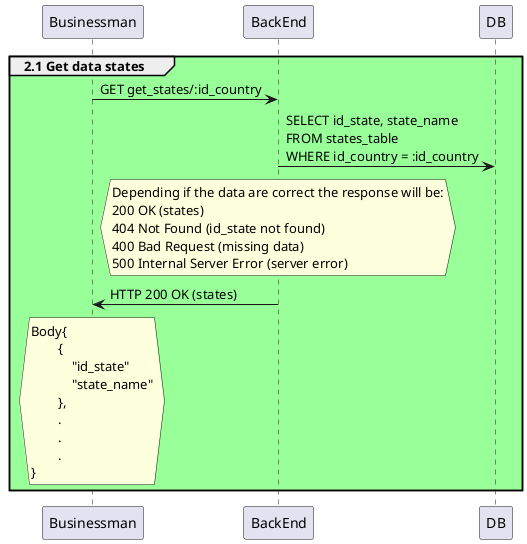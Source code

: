 @startuml

    group #99FF99 2.1 Get data states
        Businessman -> BackEnd: GET get_states/:id_country

        BackEnd -> DB: SELECT id_state, state_name \nFROM states_table \nWHERE id_country = :id_country

        hnote over BackEnd
            Depending if the data are correct the response will be:
            200 OK (states)
            404 Not Found (id_state not found)
            400 Bad Request (missing data)
            500 Internal Server Error (server error)
        endnote

        BackEnd -> Businessman: HTTP 200 OK (states)

        hnote over Businessman
            Body{
                    {
                        "id_state"
                        "state_name"
                    },
                    .
                    .
                    .
            }
        endnote

    end group

@enduml